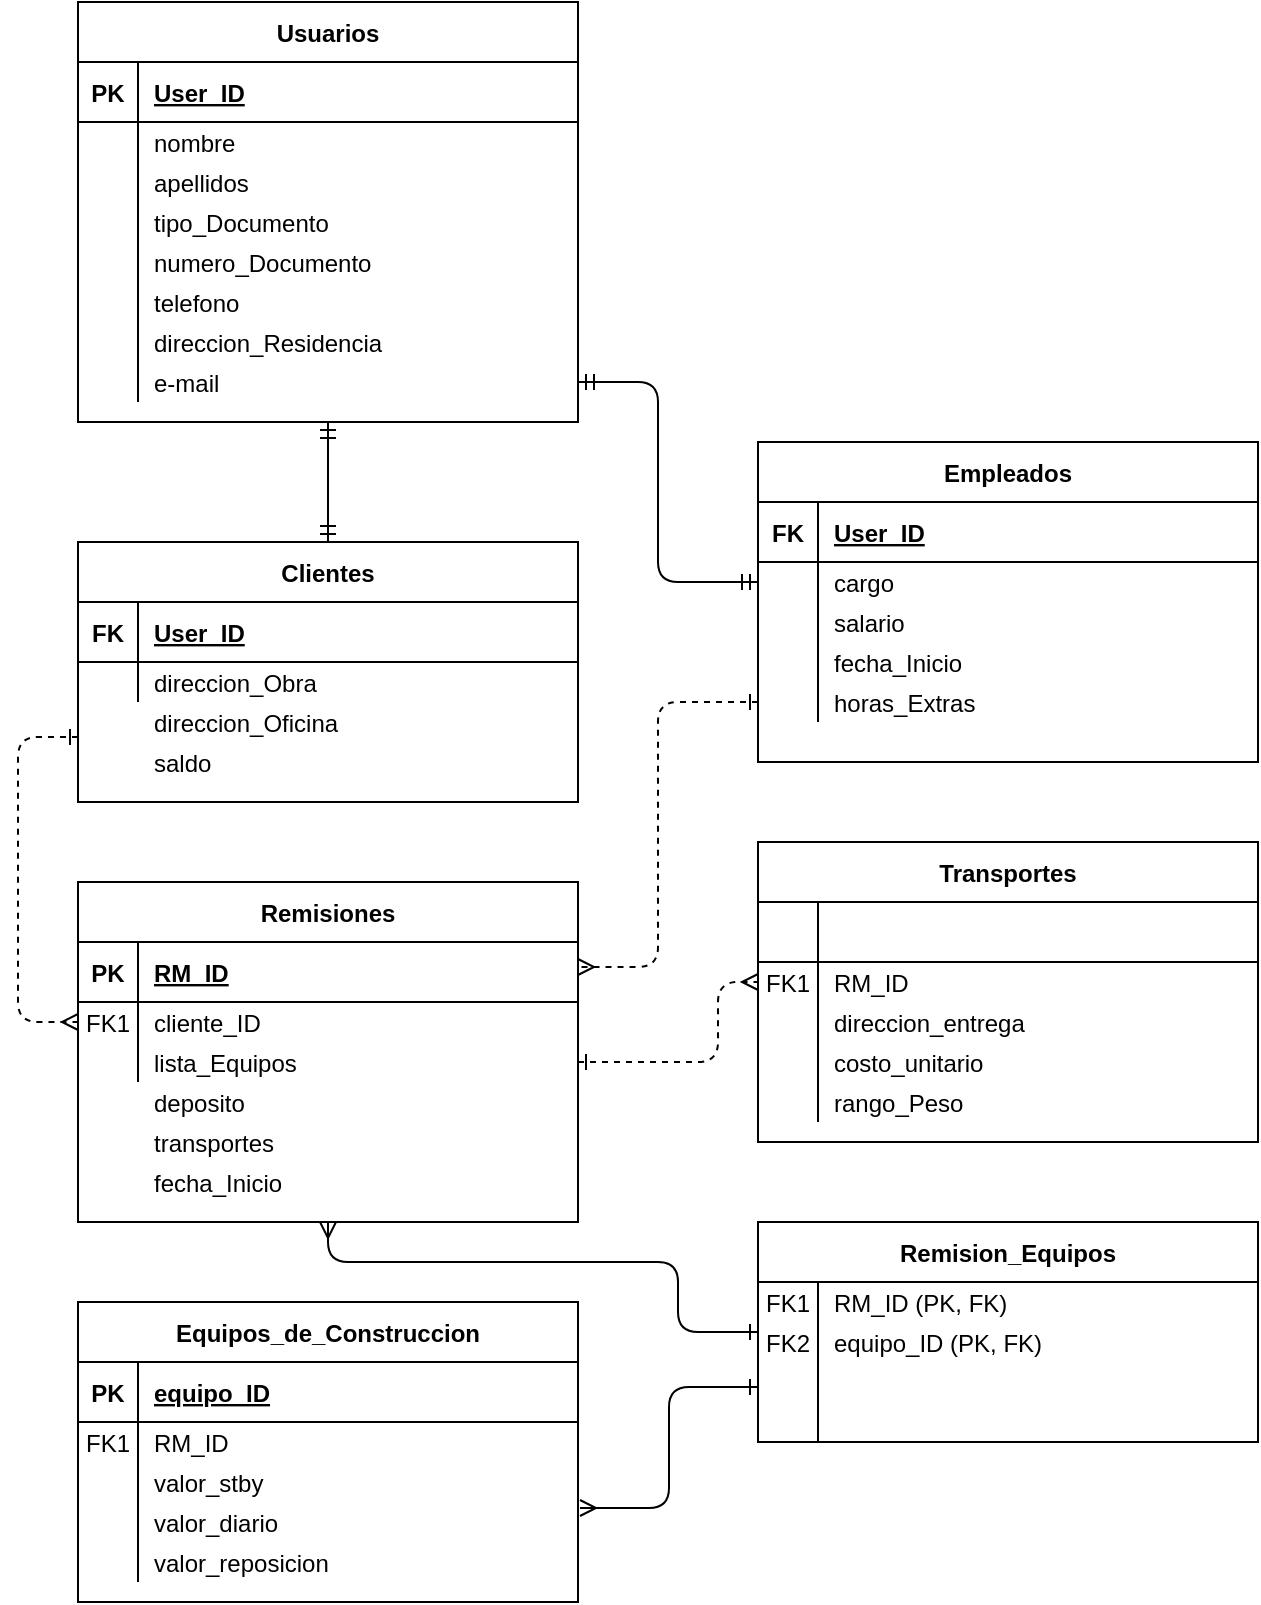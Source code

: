 <mxfile version="13.10.2" type="github">
  <diagram id="R2lEEEUBdFMjLlhIrx00" name="Page-1">
    <mxGraphModel dx="868" dy="1551" grid="1" gridSize="10" guides="1" tooltips="1" connect="1" arrows="1" fold="1" page="1" pageScale="1" pageWidth="850" pageHeight="1100" math="0" shadow="0" extFonts="Permanent Marker^https://fonts.googleapis.com/css?family=Permanent+Marker">
      <root>
        <mxCell id="0" />
        <mxCell id="1" parent="0" />
        <mxCell id="C-vyLk0tnHw3VtMMgP7b-13" value="Transportes" style="shape=table;startSize=30;container=1;collapsible=1;childLayout=tableLayout;fixedRows=1;rowLines=0;fontStyle=1;align=center;resizeLast=1;" parent="1" vertex="1">
          <mxGeometry x="460" y="270" width="250" height="150" as="geometry" />
        </mxCell>
        <mxCell id="C-vyLk0tnHw3VtMMgP7b-14" value="" style="shape=partialRectangle;collapsible=0;dropTarget=0;pointerEvents=0;fillColor=none;points=[[0,0.5],[1,0.5]];portConstraint=eastwest;top=0;left=0;right=0;bottom=1;" parent="C-vyLk0tnHw3VtMMgP7b-13" vertex="1">
          <mxGeometry y="30" width="250" height="30" as="geometry" />
        </mxCell>
        <mxCell id="C-vyLk0tnHw3VtMMgP7b-15" value="" style="shape=partialRectangle;overflow=hidden;connectable=0;fillColor=none;top=0;left=0;bottom=0;right=0;fontStyle=1;" parent="C-vyLk0tnHw3VtMMgP7b-14" vertex="1">
          <mxGeometry width="30" height="30" as="geometry" />
        </mxCell>
        <mxCell id="C-vyLk0tnHw3VtMMgP7b-16" value="" style="shape=partialRectangle;overflow=hidden;connectable=0;fillColor=none;top=0;left=0;bottom=0;right=0;align=left;spacingLeft=6;fontStyle=5;" parent="C-vyLk0tnHw3VtMMgP7b-14" vertex="1">
          <mxGeometry x="30" width="220" height="30" as="geometry" />
        </mxCell>
        <mxCell id="C-vyLk0tnHw3VtMMgP7b-17" value="" style="shape=partialRectangle;collapsible=0;dropTarget=0;pointerEvents=0;fillColor=none;points=[[0,0.5],[1,0.5]];portConstraint=eastwest;top=0;left=0;right=0;bottom=0;" parent="C-vyLk0tnHw3VtMMgP7b-13" vertex="1">
          <mxGeometry y="60" width="250" height="20" as="geometry" />
        </mxCell>
        <mxCell id="C-vyLk0tnHw3VtMMgP7b-18" value="FK1" style="shape=partialRectangle;overflow=hidden;connectable=0;fillColor=none;top=0;left=0;bottom=0;right=0;" parent="C-vyLk0tnHw3VtMMgP7b-17" vertex="1">
          <mxGeometry width="30" height="20" as="geometry" />
        </mxCell>
        <mxCell id="C-vyLk0tnHw3VtMMgP7b-19" value="RM_ID" style="shape=partialRectangle;overflow=hidden;connectable=0;fillColor=none;top=0;left=0;bottom=0;right=0;align=left;spacingLeft=6;" parent="C-vyLk0tnHw3VtMMgP7b-17" vertex="1">
          <mxGeometry x="30" width="220" height="20" as="geometry" />
        </mxCell>
        <mxCell id="C-vyLk0tnHw3VtMMgP7b-20" value="" style="shape=partialRectangle;collapsible=0;dropTarget=0;pointerEvents=0;fillColor=none;points=[[0,0.5],[1,0.5]];portConstraint=eastwest;top=0;left=0;right=0;bottom=0;" parent="C-vyLk0tnHw3VtMMgP7b-13" vertex="1">
          <mxGeometry y="80" width="250" height="20" as="geometry" />
        </mxCell>
        <mxCell id="C-vyLk0tnHw3VtMMgP7b-21" value="" style="shape=partialRectangle;overflow=hidden;connectable=0;fillColor=none;top=0;left=0;bottom=0;right=0;" parent="C-vyLk0tnHw3VtMMgP7b-20" vertex="1">
          <mxGeometry width="30" height="20" as="geometry" />
        </mxCell>
        <mxCell id="C-vyLk0tnHw3VtMMgP7b-22" value="direccion_entrega" style="shape=partialRectangle;overflow=hidden;connectable=0;fillColor=none;top=0;left=0;bottom=0;right=0;align=left;spacingLeft=6;" parent="C-vyLk0tnHw3VtMMgP7b-20" vertex="1">
          <mxGeometry x="30" width="220" height="20" as="geometry" />
        </mxCell>
        <mxCell id="b7qujc3QgQlARMlM-PAf-1" value="" style="shape=partialRectangle;collapsible=0;dropTarget=0;pointerEvents=0;fillColor=none;points=[[0,0.5],[1,0.5]];portConstraint=eastwest;top=0;left=0;right=0;bottom=0;" parent="C-vyLk0tnHw3VtMMgP7b-13" vertex="1">
          <mxGeometry y="100" width="250" height="20" as="geometry" />
        </mxCell>
        <mxCell id="b7qujc3QgQlARMlM-PAf-2" value="" style="shape=partialRectangle;overflow=hidden;connectable=0;fillColor=none;top=0;left=0;bottom=0;right=0;" parent="b7qujc3QgQlARMlM-PAf-1" vertex="1">
          <mxGeometry width="30" height="20" as="geometry" />
        </mxCell>
        <mxCell id="b7qujc3QgQlARMlM-PAf-3" value="costo_unitario" style="shape=partialRectangle;overflow=hidden;connectable=0;fillColor=none;top=0;left=0;bottom=0;right=0;align=left;spacingLeft=6;" parent="b7qujc3QgQlARMlM-PAf-1" vertex="1">
          <mxGeometry x="30" width="220" height="20" as="geometry" />
        </mxCell>
        <mxCell id="rOXCXmPUhZdgK8BCXFAr-15" value="" style="shape=partialRectangle;collapsible=0;dropTarget=0;pointerEvents=0;fillColor=none;points=[[0,0.5],[1,0.5]];portConstraint=eastwest;top=0;left=0;right=0;bottom=0;" parent="C-vyLk0tnHw3VtMMgP7b-13" vertex="1">
          <mxGeometry y="120" width="250" height="20" as="geometry" />
        </mxCell>
        <mxCell id="rOXCXmPUhZdgK8BCXFAr-16" value="" style="shape=partialRectangle;overflow=hidden;connectable=0;fillColor=none;top=0;left=0;bottom=0;right=0;" parent="rOXCXmPUhZdgK8BCXFAr-15" vertex="1">
          <mxGeometry width="30" height="20" as="geometry" />
        </mxCell>
        <mxCell id="rOXCXmPUhZdgK8BCXFAr-17" value="rango_Peso" style="shape=partialRectangle;overflow=hidden;connectable=0;fillColor=none;top=0;left=0;bottom=0;right=0;align=left;spacingLeft=6;" parent="rOXCXmPUhZdgK8BCXFAr-15" vertex="1">
          <mxGeometry x="30" width="220" height="20" as="geometry" />
        </mxCell>
        <mxCell id="C-vyLk0tnHw3VtMMgP7b-23" value="Clientes" style="shape=table;startSize=30;container=1;collapsible=1;childLayout=tableLayout;fixedRows=1;rowLines=0;fontStyle=1;align=center;resizeLast=1;gradientColor=#ffffff;" parent="1" vertex="1">
          <mxGeometry x="120" y="120" width="250" height="130" as="geometry" />
        </mxCell>
        <mxCell id="C-vyLk0tnHw3VtMMgP7b-24" value="" style="shape=partialRectangle;collapsible=0;dropTarget=0;pointerEvents=0;fillColor=none;points=[[0,0.5],[1,0.5]];portConstraint=eastwest;top=0;left=0;right=0;bottom=1;" parent="C-vyLk0tnHw3VtMMgP7b-23" vertex="1">
          <mxGeometry y="30" width="250" height="30" as="geometry" />
        </mxCell>
        <mxCell id="C-vyLk0tnHw3VtMMgP7b-25" value="FK" style="shape=partialRectangle;overflow=hidden;connectable=0;fillColor=none;top=0;left=0;bottom=0;right=0;fontStyle=1;" parent="C-vyLk0tnHw3VtMMgP7b-24" vertex="1">
          <mxGeometry width="30" height="30" as="geometry" />
        </mxCell>
        <mxCell id="C-vyLk0tnHw3VtMMgP7b-26" value="User_ID" style="shape=partialRectangle;overflow=hidden;connectable=0;fillColor=none;top=0;left=0;bottom=0;right=0;align=left;spacingLeft=6;fontStyle=5;" parent="C-vyLk0tnHw3VtMMgP7b-24" vertex="1">
          <mxGeometry x="30" width="220" height="30" as="geometry" />
        </mxCell>
        <mxCell id="C-vyLk0tnHw3VtMMgP7b-27" value="" style="shape=partialRectangle;collapsible=0;dropTarget=0;pointerEvents=0;fillColor=none;points=[[0,0.5],[1,0.5]];portConstraint=eastwest;top=0;left=0;right=0;bottom=0;" parent="C-vyLk0tnHw3VtMMgP7b-23" vertex="1">
          <mxGeometry y="60" width="250" height="20" as="geometry" />
        </mxCell>
        <mxCell id="C-vyLk0tnHw3VtMMgP7b-28" value="" style="shape=partialRectangle;overflow=hidden;connectable=0;fillColor=none;top=0;left=0;bottom=0;right=0;" parent="C-vyLk0tnHw3VtMMgP7b-27" vertex="1">
          <mxGeometry width="30" height="20" as="geometry" />
        </mxCell>
        <mxCell id="C-vyLk0tnHw3VtMMgP7b-29" value="direccion_Obra" style="shape=partialRectangle;overflow=hidden;connectable=0;fillColor=none;top=0;left=0;bottom=0;right=0;align=left;spacingLeft=6;" parent="C-vyLk0tnHw3VtMMgP7b-27" vertex="1">
          <mxGeometry x="30" width="220" height="20" as="geometry" />
        </mxCell>
        <mxCell id="x4IGlbJCDHWKpCq_cEM8-15" value="direccion_Oficina" style="shape=partialRectangle;overflow=hidden;connectable=0;fillColor=none;top=0;left=0;bottom=0;right=0;align=left;spacingLeft=6;" parent="1" vertex="1">
          <mxGeometry x="150" y="200" width="220" height="20" as="geometry" />
        </mxCell>
        <mxCell id="x4IGlbJCDHWKpCq_cEM8-16" value="" style="shape=partialRectangle;overflow=hidden;connectable=0;fillColor=none;top=0;left=0;bottom=0;right=0;align=left;spacingLeft=6;" parent="1" vertex="1">
          <mxGeometry x="150" y="220" width="220" height="20" as="geometry" />
        </mxCell>
        <mxCell id="x4IGlbJCDHWKpCq_cEM8-17" value="saldo" style="shape=partialRectangle;overflow=hidden;connectable=0;fillColor=none;top=0;left=0;bottom=0;right=0;align=left;spacingLeft=6;" parent="1" vertex="1">
          <mxGeometry x="150" y="220" width="220" height="20" as="geometry" />
        </mxCell>
        <mxCell id="x4IGlbJCDHWKpCq_cEM8-18" value="Remisiones" style="shape=table;startSize=30;container=1;collapsible=1;childLayout=tableLayout;fixedRows=1;rowLines=0;fontStyle=1;align=center;resizeLast=1;" parent="1" vertex="1">
          <mxGeometry x="120" y="290" width="250" height="170" as="geometry" />
        </mxCell>
        <mxCell id="x4IGlbJCDHWKpCq_cEM8-19" value="" style="shape=partialRectangle;collapsible=0;dropTarget=0;pointerEvents=0;fillColor=none;points=[[0,0.5],[1,0.5]];portConstraint=eastwest;top=0;left=0;right=0;bottom=1;" parent="x4IGlbJCDHWKpCq_cEM8-18" vertex="1">
          <mxGeometry y="30" width="250" height="30" as="geometry" />
        </mxCell>
        <mxCell id="x4IGlbJCDHWKpCq_cEM8-20" value="PK" style="shape=partialRectangle;overflow=hidden;connectable=0;fillColor=none;top=0;left=0;bottom=0;right=0;fontStyle=1;" parent="x4IGlbJCDHWKpCq_cEM8-19" vertex="1">
          <mxGeometry width="30" height="30" as="geometry" />
        </mxCell>
        <mxCell id="x4IGlbJCDHWKpCq_cEM8-21" value="RM_ID" style="shape=partialRectangle;overflow=hidden;connectable=0;fillColor=none;top=0;left=0;bottom=0;right=0;align=left;spacingLeft=6;fontStyle=5;" parent="x4IGlbJCDHWKpCq_cEM8-19" vertex="1">
          <mxGeometry x="30" width="220" height="30" as="geometry" />
        </mxCell>
        <mxCell id="x4IGlbJCDHWKpCq_cEM8-22" value="" style="shape=partialRectangle;collapsible=0;dropTarget=0;pointerEvents=0;fillColor=none;points=[[0,0.5],[1,0.5]];portConstraint=eastwest;top=0;left=0;right=0;bottom=0;" parent="x4IGlbJCDHWKpCq_cEM8-18" vertex="1">
          <mxGeometry y="60" width="250" height="20" as="geometry" />
        </mxCell>
        <mxCell id="x4IGlbJCDHWKpCq_cEM8-23" value="FK1" style="shape=partialRectangle;overflow=hidden;connectable=0;fillColor=none;top=0;left=0;bottom=0;right=0;" parent="x4IGlbJCDHWKpCq_cEM8-22" vertex="1">
          <mxGeometry width="30" height="20" as="geometry" />
        </mxCell>
        <mxCell id="x4IGlbJCDHWKpCq_cEM8-24" value="cliente_ID" style="shape=partialRectangle;overflow=hidden;connectable=0;fillColor=none;top=0;left=0;bottom=0;right=0;align=left;spacingLeft=6;" parent="x4IGlbJCDHWKpCq_cEM8-22" vertex="1">
          <mxGeometry x="30" width="220" height="20" as="geometry" />
        </mxCell>
        <mxCell id="x4IGlbJCDHWKpCq_cEM8-25" value="" style="shape=partialRectangle;collapsible=0;dropTarget=0;pointerEvents=0;fillColor=none;points=[[0,0.5],[1,0.5]];portConstraint=eastwest;top=0;left=0;right=0;bottom=0;" parent="x4IGlbJCDHWKpCq_cEM8-18" vertex="1">
          <mxGeometry y="80" width="250" height="20" as="geometry" />
        </mxCell>
        <mxCell id="x4IGlbJCDHWKpCq_cEM8-26" value="" style="shape=partialRectangle;overflow=hidden;connectable=0;fillColor=none;top=0;left=0;bottom=0;right=0;" parent="x4IGlbJCDHWKpCq_cEM8-25" vertex="1">
          <mxGeometry width="30" height="20" as="geometry" />
        </mxCell>
        <mxCell id="x4IGlbJCDHWKpCq_cEM8-27" value="lista_Equipos" style="shape=partialRectangle;overflow=hidden;connectable=0;fillColor=none;top=0;left=0;bottom=0;right=0;align=left;spacingLeft=6;" parent="x4IGlbJCDHWKpCq_cEM8-25" vertex="1">
          <mxGeometry x="30" width="220" height="20" as="geometry" />
        </mxCell>
        <mxCell id="x4IGlbJCDHWKpCq_cEM8-29" value="deposito" style="shape=partialRectangle;overflow=hidden;connectable=0;fillColor=none;top=0;left=0;bottom=0;right=0;align=left;spacingLeft=6;" parent="1" vertex="1">
          <mxGeometry x="150" y="390" width="220" height="20" as="geometry" />
        </mxCell>
        <mxCell id="x4IGlbJCDHWKpCq_cEM8-30" value="transportes" style="shape=partialRectangle;overflow=hidden;connectable=0;fillColor=none;top=0;left=0;bottom=0;right=0;align=left;spacingLeft=6;" parent="1" vertex="1">
          <mxGeometry x="150" y="410" width="220" height="20" as="geometry" />
        </mxCell>
        <mxCell id="x4IGlbJCDHWKpCq_cEM8-38" value="" style="edgeStyle=elbowEdgeStyle;fontSize=12;html=1;endArrow=ERmany;startArrow=ERone;entryX=0;entryY=0.5;entryDx=0;entryDy=0;exitX=0;exitY=0.75;exitDx=0;exitDy=0;startFill=0;dashed=1;endFill=0;" parent="1" source="C-vyLk0tnHw3VtMMgP7b-23" target="x4IGlbJCDHWKpCq_cEM8-22" edge="1">
          <mxGeometry width="100" height="100" relative="1" as="geometry">
            <mxPoint x="-10" y="220" as="sourcePoint" />
            <mxPoint x="90" y="295" as="targetPoint" />
            <Array as="points">
              <mxPoint x="90" y="320" />
            </Array>
          </mxGeometry>
        </mxCell>
        <mxCell id="x4IGlbJCDHWKpCq_cEM8-42" value="Usuarios" style="shape=table;startSize=30;container=1;collapsible=1;childLayout=tableLayout;fixedRows=1;rowLines=0;fontStyle=1;align=center;resizeLast=1;gradientColor=#ffffff;" parent="1" vertex="1">
          <mxGeometry x="120" y="-150" width="250" height="210" as="geometry" />
        </mxCell>
        <mxCell id="x4IGlbJCDHWKpCq_cEM8-43" value="" style="shape=partialRectangle;collapsible=0;dropTarget=0;pointerEvents=0;fillColor=none;points=[[0,0.5],[1,0.5]];portConstraint=eastwest;top=0;left=0;right=0;bottom=1;" parent="x4IGlbJCDHWKpCq_cEM8-42" vertex="1">
          <mxGeometry y="30" width="250" height="30" as="geometry" />
        </mxCell>
        <mxCell id="x4IGlbJCDHWKpCq_cEM8-44" value="PK" style="shape=partialRectangle;overflow=hidden;connectable=0;fillColor=none;top=0;left=0;bottom=0;right=0;fontStyle=1;" parent="x4IGlbJCDHWKpCq_cEM8-43" vertex="1">
          <mxGeometry width="30" height="30" as="geometry" />
        </mxCell>
        <mxCell id="x4IGlbJCDHWKpCq_cEM8-45" value="User_ID" style="shape=partialRectangle;overflow=hidden;connectable=0;fillColor=none;top=0;left=0;bottom=0;right=0;align=left;spacingLeft=6;fontStyle=5;" parent="x4IGlbJCDHWKpCq_cEM8-43" vertex="1">
          <mxGeometry x="30" width="220" height="30" as="geometry" />
        </mxCell>
        <mxCell id="x4IGlbJCDHWKpCq_cEM8-49" value="" style="shape=partialRectangle;collapsible=0;dropTarget=0;pointerEvents=0;fillColor=none;points=[[0,0.5],[1,0.5]];portConstraint=eastwest;top=0;left=0;right=0;bottom=0;" parent="x4IGlbJCDHWKpCq_cEM8-42" vertex="1">
          <mxGeometry y="60" width="250" height="20" as="geometry" />
        </mxCell>
        <mxCell id="x4IGlbJCDHWKpCq_cEM8-50" value="" style="shape=partialRectangle;overflow=hidden;connectable=0;fillColor=none;top=0;left=0;bottom=0;right=0;" parent="x4IGlbJCDHWKpCq_cEM8-49" vertex="1">
          <mxGeometry width="30" height="20" as="geometry" />
        </mxCell>
        <mxCell id="x4IGlbJCDHWKpCq_cEM8-51" value="nombre" style="shape=partialRectangle;overflow=hidden;connectable=0;fillColor=none;top=0;left=0;bottom=0;right=0;align=left;spacingLeft=6;" parent="x4IGlbJCDHWKpCq_cEM8-49" vertex="1">
          <mxGeometry x="30" width="220" height="20" as="geometry" />
        </mxCell>
        <mxCell id="b7qujc3QgQlARMlM-PAf-49" value="" style="shape=partialRectangle;collapsible=0;dropTarget=0;pointerEvents=0;fillColor=none;points=[[0,0.5],[1,0.5]];portConstraint=eastwest;top=0;left=0;right=0;bottom=0;" parent="x4IGlbJCDHWKpCq_cEM8-42" vertex="1">
          <mxGeometry y="80" width="250" height="20" as="geometry" />
        </mxCell>
        <mxCell id="b7qujc3QgQlARMlM-PAf-50" value="" style="shape=partialRectangle;overflow=hidden;connectable=0;fillColor=none;top=0;left=0;bottom=0;right=0;" parent="b7qujc3QgQlARMlM-PAf-49" vertex="1">
          <mxGeometry width="30" height="20" as="geometry" />
        </mxCell>
        <mxCell id="b7qujc3QgQlARMlM-PAf-51" value="apellidos" style="shape=partialRectangle;overflow=hidden;connectable=0;fillColor=none;top=0;left=0;bottom=0;right=0;align=left;spacingLeft=6;" parent="b7qujc3QgQlARMlM-PAf-49" vertex="1">
          <mxGeometry x="30" width="220" height="20" as="geometry" />
        </mxCell>
        <mxCell id="x4IGlbJCDHWKpCq_cEM8-52" value="" style="shape=partialRectangle;collapsible=0;dropTarget=0;pointerEvents=0;fillColor=none;points=[[0,0.5],[1,0.5]];portConstraint=eastwest;top=0;left=0;right=0;bottom=0;" parent="x4IGlbJCDHWKpCq_cEM8-42" vertex="1">
          <mxGeometry y="100" width="250" height="20" as="geometry" />
        </mxCell>
        <mxCell id="x4IGlbJCDHWKpCq_cEM8-53" value="" style="shape=partialRectangle;overflow=hidden;connectable=0;fillColor=none;top=0;left=0;bottom=0;right=0;" parent="x4IGlbJCDHWKpCq_cEM8-52" vertex="1">
          <mxGeometry width="30" height="20" as="geometry" />
        </mxCell>
        <mxCell id="x4IGlbJCDHWKpCq_cEM8-54" value="tipo_Documento" style="shape=partialRectangle;overflow=hidden;connectable=0;fillColor=none;top=0;left=0;bottom=0;right=0;align=left;spacingLeft=6;" parent="x4IGlbJCDHWKpCq_cEM8-52" vertex="1">
          <mxGeometry x="30" width="220" height="20" as="geometry" />
        </mxCell>
        <mxCell id="x4IGlbJCDHWKpCq_cEM8-46" value="" style="shape=partialRectangle;collapsible=0;dropTarget=0;pointerEvents=0;fillColor=none;points=[[0,0.5],[1,0.5]];portConstraint=eastwest;top=0;left=0;right=0;bottom=0;" parent="x4IGlbJCDHWKpCq_cEM8-42" vertex="1">
          <mxGeometry y="120" width="250" height="20" as="geometry" />
        </mxCell>
        <mxCell id="x4IGlbJCDHWKpCq_cEM8-47" value="" style="shape=partialRectangle;overflow=hidden;connectable=0;fillColor=none;top=0;left=0;bottom=0;right=0;" parent="x4IGlbJCDHWKpCq_cEM8-46" vertex="1">
          <mxGeometry width="30" height="20" as="geometry" />
        </mxCell>
        <mxCell id="x4IGlbJCDHWKpCq_cEM8-48" value="numero_Documento" style="shape=partialRectangle;overflow=hidden;connectable=0;fillColor=none;top=0;left=0;bottom=0;right=0;align=left;spacingLeft=6;" parent="x4IGlbJCDHWKpCq_cEM8-46" vertex="1">
          <mxGeometry x="30" width="220" height="20" as="geometry" />
        </mxCell>
        <mxCell id="x4IGlbJCDHWKpCq_cEM8-55" value="" style="shape=partialRectangle;collapsible=0;dropTarget=0;pointerEvents=0;fillColor=none;points=[[0,0.5],[1,0.5]];portConstraint=eastwest;top=0;left=0;right=0;bottom=0;" parent="x4IGlbJCDHWKpCq_cEM8-42" vertex="1">
          <mxGeometry y="140" width="250" height="20" as="geometry" />
        </mxCell>
        <mxCell id="x4IGlbJCDHWKpCq_cEM8-56" value="" style="shape=partialRectangle;overflow=hidden;connectable=0;fillColor=none;top=0;left=0;bottom=0;right=0;" parent="x4IGlbJCDHWKpCq_cEM8-55" vertex="1">
          <mxGeometry width="30" height="20" as="geometry" />
        </mxCell>
        <mxCell id="x4IGlbJCDHWKpCq_cEM8-57" value="telefono" style="shape=partialRectangle;overflow=hidden;connectable=0;fillColor=none;top=0;left=0;bottom=0;right=0;align=left;spacingLeft=6;" parent="x4IGlbJCDHWKpCq_cEM8-55" vertex="1">
          <mxGeometry x="30" width="220" height="20" as="geometry" />
        </mxCell>
        <mxCell id="x4IGlbJCDHWKpCq_cEM8-58" value="" style="shape=partialRectangle;collapsible=0;dropTarget=0;pointerEvents=0;fillColor=none;points=[[0,0.5],[1,0.5]];portConstraint=eastwest;top=0;left=0;right=0;bottom=0;" parent="x4IGlbJCDHWKpCq_cEM8-42" vertex="1">
          <mxGeometry y="160" width="250" height="20" as="geometry" />
        </mxCell>
        <mxCell id="x4IGlbJCDHWKpCq_cEM8-59" value="" style="shape=partialRectangle;overflow=hidden;connectable=0;fillColor=none;top=0;left=0;bottom=0;right=0;" parent="x4IGlbJCDHWKpCq_cEM8-58" vertex="1">
          <mxGeometry width="30" height="20" as="geometry" />
        </mxCell>
        <mxCell id="x4IGlbJCDHWKpCq_cEM8-60" value="direccion_Residencia" style="shape=partialRectangle;overflow=hidden;connectable=0;fillColor=none;top=0;left=0;bottom=0;right=0;align=left;spacingLeft=6;" parent="x4IGlbJCDHWKpCq_cEM8-58" vertex="1">
          <mxGeometry x="30" width="220" height="20" as="geometry" />
        </mxCell>
        <mxCell id="x4IGlbJCDHWKpCq_cEM8-61" value="" style="shape=partialRectangle;collapsible=0;dropTarget=0;pointerEvents=0;fillColor=none;points=[[0,0.5],[1,0.5]];portConstraint=eastwest;top=0;left=0;right=0;bottom=0;" parent="x4IGlbJCDHWKpCq_cEM8-42" vertex="1">
          <mxGeometry y="180" width="250" height="20" as="geometry" />
        </mxCell>
        <mxCell id="x4IGlbJCDHWKpCq_cEM8-62" value="" style="shape=partialRectangle;overflow=hidden;connectable=0;fillColor=none;top=0;left=0;bottom=0;right=0;" parent="x4IGlbJCDHWKpCq_cEM8-61" vertex="1">
          <mxGeometry width="30" height="20" as="geometry" />
        </mxCell>
        <mxCell id="x4IGlbJCDHWKpCq_cEM8-63" value="e-mail" style="shape=partialRectangle;overflow=hidden;connectable=0;fillColor=none;top=0;left=0;bottom=0;right=0;align=left;spacingLeft=6;" parent="x4IGlbJCDHWKpCq_cEM8-61" vertex="1">
          <mxGeometry x="30" width="220" height="20" as="geometry" />
        </mxCell>
        <mxCell id="x4IGlbJCDHWKpCq_cEM8-65" value="" style="edgeStyle=elbowEdgeStyle;fontSize=12;html=1;endArrow=ERmandOne;endFill=0;elbow=vertical;entryX=0.5;entryY=1;entryDx=0;entryDy=0;exitX=0.5;exitY=0;exitDx=0;exitDy=0;startArrow=ERmandOne;startFill=0;" parent="1" source="C-vyLk0tnHw3VtMMgP7b-23" target="x4IGlbJCDHWKpCq_cEM8-42" edge="1">
          <mxGeometry width="100" height="100" relative="1" as="geometry">
            <mxPoint x="220" y="120" as="sourcePoint" />
            <mxPoint x="320" y="20" as="targetPoint" />
          </mxGeometry>
        </mxCell>
        <mxCell id="x4IGlbJCDHWKpCq_cEM8-66" value="" style="fontSize=12;html=1;endArrow=ERmany;startArrow=ERone;entryX=0;entryY=0.5;entryDx=0;entryDy=0;exitX=1;exitY=0.5;exitDx=0;exitDy=0;edgeStyle=elbowEdgeStyle;dashed=1;endFill=0;startFill=0;" parent="1" source="x4IGlbJCDHWKpCq_cEM8-25" target="C-vyLk0tnHw3VtMMgP7b-17" edge="1">
          <mxGeometry width="100" height="100" relative="1" as="geometry">
            <mxPoint x="270" y="380" as="sourcePoint" />
            <mxPoint x="370" y="280" as="targetPoint" />
            <Array as="points">
              <mxPoint x="440" y="370" />
            </Array>
          </mxGeometry>
        </mxCell>
        <mxCell id="b7qujc3QgQlARMlM-PAf-15" value="Equipos_de_Construccion" style="shape=table;startSize=30;container=1;collapsible=1;childLayout=tableLayout;fixedRows=1;rowLines=0;fontStyle=1;align=center;resizeLast=1;" parent="1" vertex="1">
          <mxGeometry x="120" y="500" width="250" height="150" as="geometry" />
        </mxCell>
        <mxCell id="b7qujc3QgQlARMlM-PAf-16" value="" style="shape=partialRectangle;collapsible=0;dropTarget=0;pointerEvents=0;fillColor=none;points=[[0,0.5],[1,0.5]];portConstraint=eastwest;top=0;left=0;right=0;bottom=1;" parent="b7qujc3QgQlARMlM-PAf-15" vertex="1">
          <mxGeometry y="30" width="250" height="30" as="geometry" />
        </mxCell>
        <mxCell id="b7qujc3QgQlARMlM-PAf-17" value="PK" style="shape=partialRectangle;overflow=hidden;connectable=0;fillColor=none;top=0;left=0;bottom=0;right=0;fontStyle=1;" parent="b7qujc3QgQlARMlM-PAf-16" vertex="1">
          <mxGeometry width="30" height="30" as="geometry" />
        </mxCell>
        <mxCell id="b7qujc3QgQlARMlM-PAf-18" value="equipo_ID" style="shape=partialRectangle;overflow=hidden;connectable=0;fillColor=none;top=0;left=0;bottom=0;right=0;align=left;spacingLeft=6;fontStyle=5;" parent="b7qujc3QgQlARMlM-PAf-16" vertex="1">
          <mxGeometry x="30" width="220" height="30" as="geometry" />
        </mxCell>
        <mxCell id="b7qujc3QgQlARMlM-PAf-19" value="" style="shape=partialRectangle;collapsible=0;dropTarget=0;pointerEvents=0;fillColor=none;points=[[0,0.5],[1,0.5]];portConstraint=eastwest;top=0;left=0;right=0;bottom=0;" parent="b7qujc3QgQlARMlM-PAf-15" vertex="1">
          <mxGeometry y="60" width="250" height="20" as="geometry" />
        </mxCell>
        <mxCell id="b7qujc3QgQlARMlM-PAf-20" value="FK1" style="shape=partialRectangle;overflow=hidden;connectable=0;fillColor=none;top=0;left=0;bottom=0;right=0;" parent="b7qujc3QgQlARMlM-PAf-19" vertex="1">
          <mxGeometry width="30" height="20" as="geometry" />
        </mxCell>
        <mxCell id="b7qujc3QgQlARMlM-PAf-21" value="RM_ID" style="shape=partialRectangle;overflow=hidden;connectable=0;fillColor=none;top=0;left=0;bottom=0;right=0;align=left;spacingLeft=6;" parent="b7qujc3QgQlARMlM-PAf-19" vertex="1">
          <mxGeometry x="30" width="220" height="20" as="geometry" />
        </mxCell>
        <mxCell id="b7qujc3QgQlARMlM-PAf-22" value="" style="shape=partialRectangle;collapsible=0;dropTarget=0;pointerEvents=0;fillColor=none;points=[[0,0.5],[1,0.5]];portConstraint=eastwest;top=0;left=0;right=0;bottom=0;" parent="b7qujc3QgQlARMlM-PAf-15" vertex="1">
          <mxGeometry y="80" width="250" height="20" as="geometry" />
        </mxCell>
        <mxCell id="b7qujc3QgQlARMlM-PAf-23" value="" style="shape=partialRectangle;overflow=hidden;connectable=0;fillColor=none;top=0;left=0;bottom=0;right=0;" parent="b7qujc3QgQlARMlM-PAf-22" vertex="1">
          <mxGeometry width="30" height="20" as="geometry" />
        </mxCell>
        <mxCell id="b7qujc3QgQlARMlM-PAf-24" value="valor_stby" style="shape=partialRectangle;overflow=hidden;connectable=0;fillColor=none;top=0;left=0;bottom=0;right=0;align=left;spacingLeft=6;" parent="b7qujc3QgQlARMlM-PAf-22" vertex="1">
          <mxGeometry x="30" width="220" height="20" as="geometry" />
        </mxCell>
        <mxCell id="b7qujc3QgQlARMlM-PAf-25" value="" style="shape=partialRectangle;collapsible=0;dropTarget=0;pointerEvents=0;fillColor=none;points=[[0,0.5],[1,0.5]];portConstraint=eastwest;top=0;left=0;right=0;bottom=0;" parent="b7qujc3QgQlARMlM-PAf-15" vertex="1">
          <mxGeometry y="100" width="250" height="20" as="geometry" />
        </mxCell>
        <mxCell id="b7qujc3QgQlARMlM-PAf-26" value="" style="shape=partialRectangle;overflow=hidden;connectable=0;fillColor=none;top=0;left=0;bottom=0;right=0;" parent="b7qujc3QgQlARMlM-PAf-25" vertex="1">
          <mxGeometry width="30" height="20" as="geometry" />
        </mxCell>
        <mxCell id="b7qujc3QgQlARMlM-PAf-27" value="valor_diario" style="shape=partialRectangle;overflow=hidden;connectable=0;fillColor=none;top=0;left=0;bottom=0;right=0;align=left;spacingLeft=6;" parent="b7qujc3QgQlARMlM-PAf-25" vertex="1">
          <mxGeometry x="30" width="220" height="20" as="geometry" />
        </mxCell>
        <mxCell id="b7qujc3QgQlARMlM-PAf-29" value="" style="shape=partialRectangle;collapsible=0;dropTarget=0;pointerEvents=0;fillColor=none;points=[[0,0.5],[1,0.5]];portConstraint=eastwest;top=0;left=0;right=0;bottom=0;" parent="b7qujc3QgQlARMlM-PAf-15" vertex="1">
          <mxGeometry y="120" width="250" height="20" as="geometry" />
        </mxCell>
        <mxCell id="b7qujc3QgQlARMlM-PAf-30" value="" style="shape=partialRectangle;overflow=hidden;connectable=0;fillColor=none;top=0;left=0;bottom=0;right=0;" parent="b7qujc3QgQlARMlM-PAf-29" vertex="1">
          <mxGeometry width="30" height="20" as="geometry" />
        </mxCell>
        <mxCell id="b7qujc3QgQlARMlM-PAf-31" value="valor_reposicion" style="shape=partialRectangle;overflow=hidden;connectable=0;fillColor=none;top=0;left=0;bottom=0;right=0;align=left;spacingLeft=6;" parent="b7qujc3QgQlARMlM-PAf-29" vertex="1">
          <mxGeometry x="30" width="220" height="20" as="geometry" />
        </mxCell>
        <mxCell id="b7qujc3QgQlARMlM-PAf-28" value="" style="fontSize=12;html=1;endArrow=ERmany;startArrow=ERone;entryX=0.5;entryY=1;entryDx=0;entryDy=0;exitX=0;exitY=0.5;exitDx=0;exitDy=0;startFill=0;endFill=0;edgeStyle=orthogonalEdgeStyle;" parent="1" source="b7qujc3QgQlARMlM-PAf-32" target="x4IGlbJCDHWKpCq_cEM8-18" edge="1">
          <mxGeometry width="100" height="100" relative="1" as="geometry">
            <mxPoint x="480" y="478" as="sourcePoint" />
            <mxPoint x="390" y="623" as="targetPoint" />
            <Array as="points">
              <mxPoint x="420" y="515" />
              <mxPoint x="420" y="480" />
              <mxPoint x="245" y="480" />
            </Array>
          </mxGeometry>
        </mxCell>
        <mxCell id="b7qujc3QgQlARMlM-PAf-32" value="Remision_Equipos" style="shape=table;startSize=30;container=1;collapsible=1;childLayout=tableLayout;fixedRows=1;rowLines=0;fontStyle=1;align=center;resizeLast=1;" parent="1" vertex="1">
          <mxGeometry x="460" y="460" width="250" height="110" as="geometry" />
        </mxCell>
        <mxCell id="b7qujc3QgQlARMlM-PAf-36" value="" style="shape=partialRectangle;collapsible=0;dropTarget=0;pointerEvents=0;fillColor=none;points=[[0,0.5],[1,0.5]];portConstraint=eastwest;top=0;left=0;right=0;bottom=0;" parent="b7qujc3QgQlARMlM-PAf-32" vertex="1">
          <mxGeometry y="30" width="250" height="20" as="geometry" />
        </mxCell>
        <mxCell id="b7qujc3QgQlARMlM-PAf-37" value="FK1" style="shape=partialRectangle;overflow=hidden;connectable=0;fillColor=none;top=0;left=0;bottom=0;right=0;" parent="b7qujc3QgQlARMlM-PAf-36" vertex="1">
          <mxGeometry width="30" height="20" as="geometry" />
        </mxCell>
        <mxCell id="b7qujc3QgQlARMlM-PAf-38" value="RM_ID (PK, FK)" style="shape=partialRectangle;overflow=hidden;connectable=0;fillColor=none;top=0;left=0;bottom=0;right=0;align=left;spacingLeft=6;" parent="b7qujc3QgQlARMlM-PAf-36" vertex="1">
          <mxGeometry x="30" width="220" height="20" as="geometry" />
        </mxCell>
        <mxCell id="b7qujc3QgQlARMlM-PAf-39" value="" style="shape=partialRectangle;collapsible=0;dropTarget=0;pointerEvents=0;fillColor=none;points=[[0,0.5],[1,0.5]];portConstraint=eastwest;top=0;left=0;right=0;bottom=0;" parent="b7qujc3QgQlARMlM-PAf-32" vertex="1">
          <mxGeometry y="50" width="250" height="20" as="geometry" />
        </mxCell>
        <mxCell id="b7qujc3QgQlARMlM-PAf-40" value="FK2" style="shape=partialRectangle;overflow=hidden;connectable=0;fillColor=none;top=0;left=0;bottom=0;right=0;" parent="b7qujc3QgQlARMlM-PAf-39" vertex="1">
          <mxGeometry width="30" height="20" as="geometry" />
        </mxCell>
        <mxCell id="b7qujc3QgQlARMlM-PAf-41" value="equipo_ID (PK, FK)" style="shape=partialRectangle;overflow=hidden;connectable=0;fillColor=none;top=0;left=0;bottom=0;right=0;align=left;spacingLeft=6;" parent="b7qujc3QgQlARMlM-PAf-39" vertex="1">
          <mxGeometry x="30" width="220" height="20" as="geometry" />
        </mxCell>
        <mxCell id="b7qujc3QgQlARMlM-PAf-42" value="" style="shape=partialRectangle;collapsible=0;dropTarget=0;pointerEvents=0;fillColor=none;points=[[0,0.5],[1,0.5]];portConstraint=eastwest;top=0;left=0;right=0;bottom=0;" parent="b7qujc3QgQlARMlM-PAf-32" vertex="1">
          <mxGeometry y="70" width="250" height="20" as="geometry" />
        </mxCell>
        <mxCell id="b7qujc3QgQlARMlM-PAf-43" value="" style="shape=partialRectangle;overflow=hidden;connectable=0;fillColor=none;top=0;left=0;bottom=0;right=0;" parent="b7qujc3QgQlARMlM-PAf-42" vertex="1">
          <mxGeometry width="30" height="20" as="geometry" />
        </mxCell>
        <mxCell id="b7qujc3QgQlARMlM-PAf-44" value="" style="shape=partialRectangle;overflow=hidden;connectable=0;fillColor=none;top=0;left=0;bottom=0;right=0;align=left;spacingLeft=6;" parent="b7qujc3QgQlARMlM-PAf-42" vertex="1">
          <mxGeometry x="30" width="220" height="20" as="geometry" />
        </mxCell>
        <mxCell id="b7qujc3QgQlARMlM-PAf-45" value="" style="shape=partialRectangle;collapsible=0;dropTarget=0;pointerEvents=0;fillColor=none;points=[[0,0.5],[1,0.5]];portConstraint=eastwest;top=0;left=0;right=0;bottom=0;" parent="b7qujc3QgQlARMlM-PAf-32" vertex="1">
          <mxGeometry y="90" width="250" height="20" as="geometry" />
        </mxCell>
        <mxCell id="b7qujc3QgQlARMlM-PAf-46" value="" style="shape=partialRectangle;overflow=hidden;connectable=0;fillColor=none;top=0;left=0;bottom=0;right=0;" parent="b7qujc3QgQlARMlM-PAf-45" vertex="1">
          <mxGeometry width="30" height="20" as="geometry" />
        </mxCell>
        <mxCell id="b7qujc3QgQlARMlM-PAf-47" value="" style="shape=partialRectangle;overflow=hidden;connectable=0;fillColor=none;top=0;left=0;bottom=0;right=0;align=left;spacingLeft=6;" parent="b7qujc3QgQlARMlM-PAf-45" vertex="1">
          <mxGeometry x="30" width="220" height="20" as="geometry" />
        </mxCell>
        <mxCell id="b7qujc3QgQlARMlM-PAf-48" value="" style="fontSize=12;html=1;endArrow=ERmany;startArrow=ERone;entryX=1.004;entryY=0.15;entryDx=0;entryDy=0;exitX=0;exitY=0.75;exitDx=0;exitDy=0;startFill=0;endFill=0;entryPerimeter=0;edgeStyle=elbowEdgeStyle;" parent="1" source="b7qujc3QgQlARMlM-PAf-32" target="b7qujc3QgQlARMlM-PAf-25" edge="1">
          <mxGeometry width="100" height="100" relative="1" as="geometry">
            <mxPoint x="420" y="580" as="sourcePoint" />
            <mxPoint x="420" y="640" as="targetPoint" />
          </mxGeometry>
        </mxCell>
        <mxCell id="rOXCXmPUhZdgK8BCXFAr-1" value="Empleados" style="shape=table;startSize=30;container=1;collapsible=1;childLayout=tableLayout;fixedRows=1;rowLines=0;fontStyle=1;align=center;resizeLast=1;gradientColor=#ffffff;" parent="1" vertex="1">
          <mxGeometry x="460" y="70" width="250" height="160" as="geometry" />
        </mxCell>
        <mxCell id="rOXCXmPUhZdgK8BCXFAr-2" value="" style="shape=partialRectangle;collapsible=0;dropTarget=0;pointerEvents=0;fillColor=none;points=[[0,0.5],[1,0.5]];portConstraint=eastwest;top=0;left=0;right=0;bottom=1;" parent="rOXCXmPUhZdgK8BCXFAr-1" vertex="1">
          <mxGeometry y="30" width="250" height="30" as="geometry" />
        </mxCell>
        <mxCell id="rOXCXmPUhZdgK8BCXFAr-3" value="FK" style="shape=partialRectangle;overflow=hidden;connectable=0;fillColor=none;top=0;left=0;bottom=0;right=0;fontStyle=1;" parent="rOXCXmPUhZdgK8BCXFAr-2" vertex="1">
          <mxGeometry width="30" height="30" as="geometry" />
        </mxCell>
        <mxCell id="rOXCXmPUhZdgK8BCXFAr-4" value="User_ID" style="shape=partialRectangle;overflow=hidden;connectable=0;fillColor=none;top=0;left=0;bottom=0;right=0;align=left;spacingLeft=6;fontStyle=5;" parent="rOXCXmPUhZdgK8BCXFAr-2" vertex="1">
          <mxGeometry x="30" width="220" height="30" as="geometry" />
        </mxCell>
        <mxCell id="rOXCXmPUhZdgK8BCXFAr-5" value="" style="shape=partialRectangle;collapsible=0;dropTarget=0;pointerEvents=0;fillColor=none;points=[[0,0.5],[1,0.5]];portConstraint=eastwest;top=0;left=0;right=0;bottom=0;" parent="rOXCXmPUhZdgK8BCXFAr-1" vertex="1">
          <mxGeometry y="60" width="250" height="20" as="geometry" />
        </mxCell>
        <mxCell id="rOXCXmPUhZdgK8BCXFAr-6" value="" style="shape=partialRectangle;overflow=hidden;connectable=0;fillColor=none;top=0;left=0;bottom=0;right=0;" parent="rOXCXmPUhZdgK8BCXFAr-5" vertex="1">
          <mxGeometry width="30" height="20" as="geometry" />
        </mxCell>
        <mxCell id="rOXCXmPUhZdgK8BCXFAr-7" value="cargo" style="shape=partialRectangle;overflow=hidden;connectable=0;fillColor=none;top=0;left=0;bottom=0;right=0;align=left;spacingLeft=6;" parent="rOXCXmPUhZdgK8BCXFAr-5" vertex="1">
          <mxGeometry x="30" width="220" height="20" as="geometry" />
        </mxCell>
        <mxCell id="rOXCXmPUhZdgK8BCXFAr-8" value="" style="shape=partialRectangle;collapsible=0;dropTarget=0;pointerEvents=0;fillColor=none;points=[[0,0.5],[1,0.5]];portConstraint=eastwest;top=0;left=0;right=0;bottom=0;" parent="rOXCXmPUhZdgK8BCXFAr-1" vertex="1">
          <mxGeometry y="80" width="250" height="20" as="geometry" />
        </mxCell>
        <mxCell id="rOXCXmPUhZdgK8BCXFAr-9" value="" style="shape=partialRectangle;overflow=hidden;connectable=0;fillColor=none;top=0;left=0;bottom=0;right=0;" parent="rOXCXmPUhZdgK8BCXFAr-8" vertex="1">
          <mxGeometry width="30" height="20" as="geometry" />
        </mxCell>
        <mxCell id="rOXCXmPUhZdgK8BCXFAr-10" value="salario" style="shape=partialRectangle;overflow=hidden;connectable=0;fillColor=none;top=0;left=0;bottom=0;right=0;align=left;spacingLeft=6;" parent="rOXCXmPUhZdgK8BCXFAr-8" vertex="1">
          <mxGeometry x="30" width="220" height="20" as="geometry" />
        </mxCell>
        <mxCell id="rOXCXmPUhZdgK8BCXFAr-11" value="" style="shape=partialRectangle;collapsible=0;dropTarget=0;pointerEvents=0;fillColor=none;points=[[0,0.5],[1,0.5]];portConstraint=eastwest;top=0;left=0;right=0;bottom=0;" parent="rOXCXmPUhZdgK8BCXFAr-1" vertex="1">
          <mxGeometry y="100" width="250" height="20" as="geometry" />
        </mxCell>
        <mxCell id="rOXCXmPUhZdgK8BCXFAr-12" value="" style="shape=partialRectangle;overflow=hidden;connectable=0;fillColor=none;top=0;left=0;bottom=0;right=0;" parent="rOXCXmPUhZdgK8BCXFAr-11" vertex="1">
          <mxGeometry width="30" height="20" as="geometry" />
        </mxCell>
        <mxCell id="rOXCXmPUhZdgK8BCXFAr-13" value="fecha_Inicio" style="shape=partialRectangle;overflow=hidden;connectable=0;fillColor=none;top=0;left=0;bottom=0;right=0;align=left;spacingLeft=6;" parent="rOXCXmPUhZdgK8BCXFAr-11" vertex="1">
          <mxGeometry x="30" width="220" height="20" as="geometry" />
        </mxCell>
        <mxCell id="rOXCXmPUhZdgK8BCXFAr-18" value="" style="shape=partialRectangle;collapsible=0;dropTarget=0;pointerEvents=0;fillColor=none;points=[[0,0.5],[1,0.5]];portConstraint=eastwest;top=0;left=0;right=0;bottom=0;" parent="rOXCXmPUhZdgK8BCXFAr-1" vertex="1">
          <mxGeometry y="120" width="250" height="20" as="geometry" />
        </mxCell>
        <mxCell id="rOXCXmPUhZdgK8BCXFAr-19" value="" style="shape=partialRectangle;overflow=hidden;connectable=0;fillColor=none;top=0;left=0;bottom=0;right=0;" parent="rOXCXmPUhZdgK8BCXFAr-18" vertex="1">
          <mxGeometry width="30" height="20" as="geometry" />
        </mxCell>
        <mxCell id="rOXCXmPUhZdgK8BCXFAr-20" value="horas_Extras" style="shape=partialRectangle;overflow=hidden;connectable=0;fillColor=none;top=0;left=0;bottom=0;right=0;align=left;spacingLeft=6;" parent="rOXCXmPUhZdgK8BCXFAr-18" vertex="1">
          <mxGeometry x="30" width="220" height="20" as="geometry" />
        </mxCell>
        <mxCell id="rOXCXmPUhZdgK8BCXFAr-14" value="fecha_Inicio" style="shape=partialRectangle;overflow=hidden;connectable=0;fillColor=none;top=0;left=0;bottom=0;right=0;align=left;spacingLeft=6;" parent="1" vertex="1">
          <mxGeometry x="150" y="430" width="220" height="20" as="geometry" />
        </mxCell>
        <mxCell id="rOXCXmPUhZdgK8BCXFAr-21" value="" style="edgeStyle=elbowEdgeStyle;fontSize=12;html=1;endArrow=ERmandOne;endFill=0;entryX=1;entryY=0.5;entryDx=0;entryDy=0;startArrow=ERmandOne;startFill=0;exitX=0;exitY=0.5;exitDx=0;exitDy=0;" parent="1" source="rOXCXmPUhZdgK8BCXFAr-5" target="x4IGlbJCDHWKpCq_cEM8-61" edge="1">
          <mxGeometry width="100" height="100" relative="1" as="geometry">
            <mxPoint x="440" y="130" as="sourcePoint" />
            <mxPoint x="425" y="40" as="targetPoint" />
            <Array as="points">
              <mxPoint x="410" y="100" />
            </Array>
          </mxGeometry>
        </mxCell>
        <mxCell id="xozqJLYMwKakoB93i3h--1" value="" style="edgeStyle=elbowEdgeStyle;fontSize=12;html=1;endArrow=ERmany;startArrow=ERone;entryX=1;entryY=0.25;entryDx=0;entryDy=0;exitX=0;exitY=0.5;exitDx=0;exitDy=0;startFill=0;dashed=1;endFill=0;" edge="1" parent="1" source="rOXCXmPUhZdgK8BCXFAr-18" target="x4IGlbJCDHWKpCq_cEM8-18">
          <mxGeometry width="100" height="100" relative="1" as="geometry">
            <mxPoint x="425" y="190" as="sourcePoint" />
            <mxPoint x="425" y="332.5" as="targetPoint" />
            <Array as="points">
              <mxPoint x="410" y="240" />
              <mxPoint x="395" y="292.5" />
            </Array>
          </mxGeometry>
        </mxCell>
      </root>
    </mxGraphModel>
  </diagram>
</mxfile>
